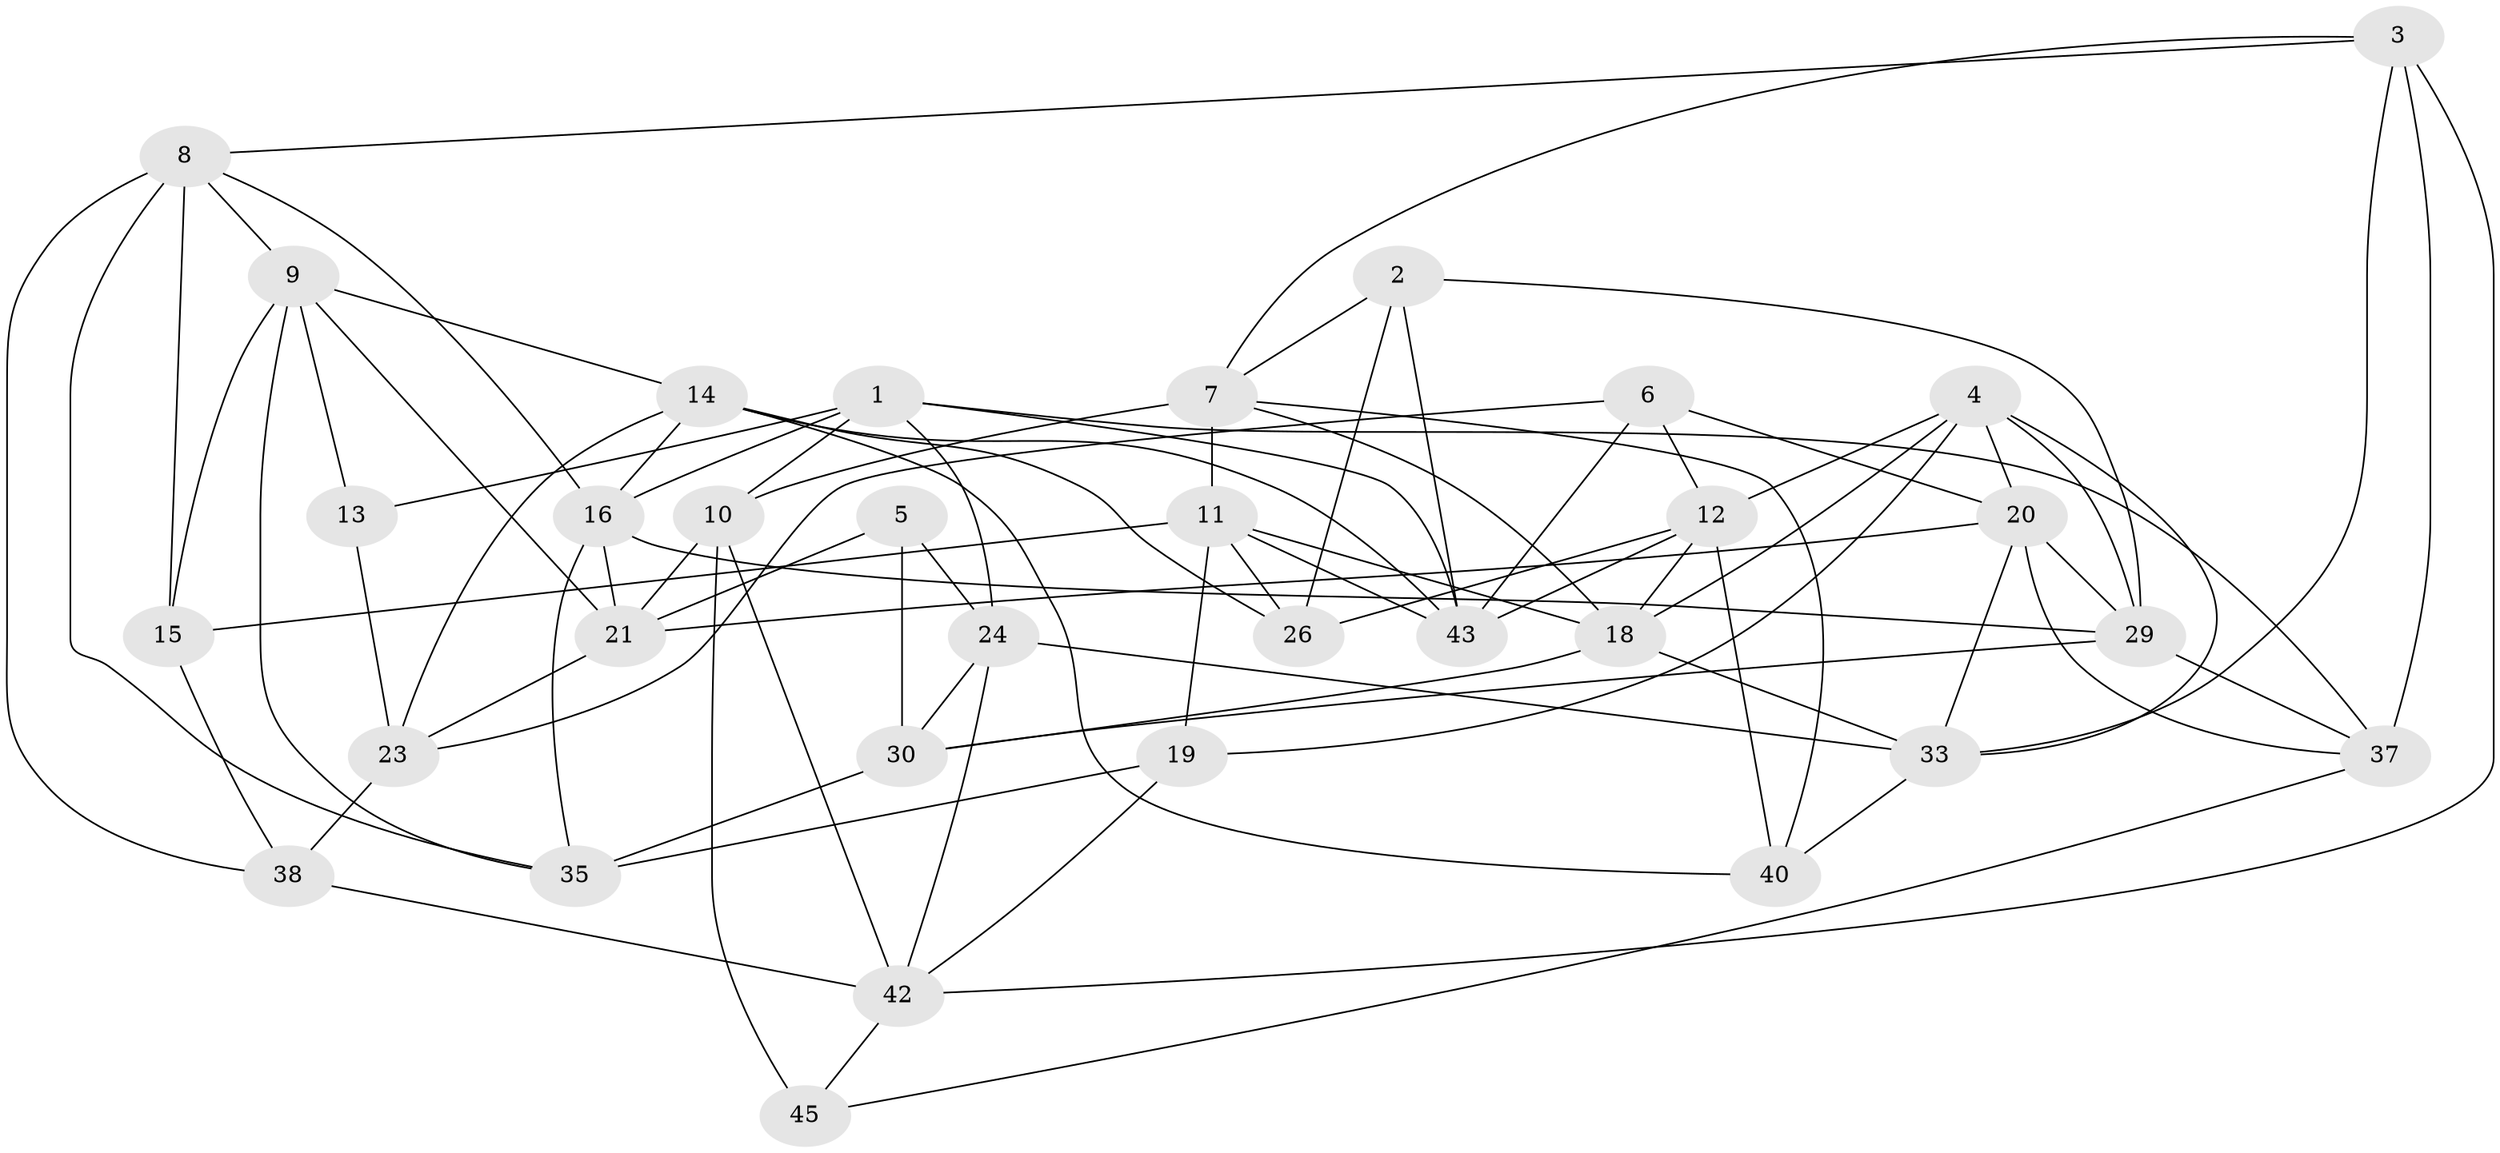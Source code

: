 // original degree distribution, {4: 1.0}
// Generated by graph-tools (version 1.1) at 2025/42/03/06/25 10:42:22]
// undirected, 33 vertices, 84 edges
graph export_dot {
graph [start="1"]
  node [color=gray90,style=filled];
  1 [super="+44"];
  2;
  3 [super="+34"];
  4 [super="+53"];
  5;
  6;
  7 [super="+52"];
  8 [super="+27"];
  9 [super="+31"];
  10 [super="+17"];
  11 [super="+55"];
  12 [super="+41"];
  13;
  14 [super="+54"];
  15;
  16 [super="+25"];
  18 [super="+51"];
  19;
  20 [super="+28"];
  21 [super="+22"];
  23 [super="+36"];
  24 [super="+39"];
  26;
  29 [super="+50"];
  30 [super="+32"];
  33 [super="+56"];
  35 [super="+46"];
  37 [super="+48"];
  38;
  40;
  42 [super="+47"];
  43 [super="+49"];
  45;
  1 -- 13;
  1 -- 16;
  1 -- 37;
  1 -- 24;
  1 -- 10;
  1 -- 43;
  2 -- 29;
  2 -- 7;
  2 -- 26;
  2 -- 43;
  3 -- 8;
  3 -- 33;
  3 -- 37 [weight=2];
  3 -- 7;
  3 -- 42;
  4 -- 33;
  4 -- 19;
  4 -- 12;
  4 -- 20;
  4 -- 18;
  4 -- 29;
  5 -- 24 [weight=2];
  5 -- 21;
  5 -- 30;
  6 -- 12;
  6 -- 23;
  6 -- 43;
  6 -- 20;
  7 -- 40;
  7 -- 11;
  7 -- 10;
  7 -- 18;
  8 -- 15;
  8 -- 16;
  8 -- 9;
  8 -- 38;
  8 -- 35;
  9 -- 14;
  9 -- 35;
  9 -- 21;
  9 -- 13;
  9 -- 15;
  10 -- 45 [weight=2];
  10 -- 42;
  10 -- 21;
  11 -- 26;
  11 -- 15;
  11 -- 19;
  11 -- 43;
  11 -- 18;
  12 -- 18;
  12 -- 40;
  12 -- 26;
  12 -- 43;
  13 -- 23 [weight=2];
  14 -- 40;
  14 -- 26;
  14 -- 23;
  14 -- 16;
  14 -- 43;
  15 -- 38;
  16 -- 21;
  16 -- 35;
  16 -- 29;
  18 -- 33;
  18 -- 30;
  19 -- 35;
  19 -- 42;
  20 -- 33;
  20 -- 37;
  20 -- 29;
  20 -- 21;
  21 -- 23;
  23 -- 38;
  24 -- 33;
  24 -- 42;
  24 -- 30;
  29 -- 37;
  29 -- 30;
  30 -- 35 [weight=2];
  33 -- 40;
  37 -- 45;
  38 -- 42;
  42 -- 45;
}
